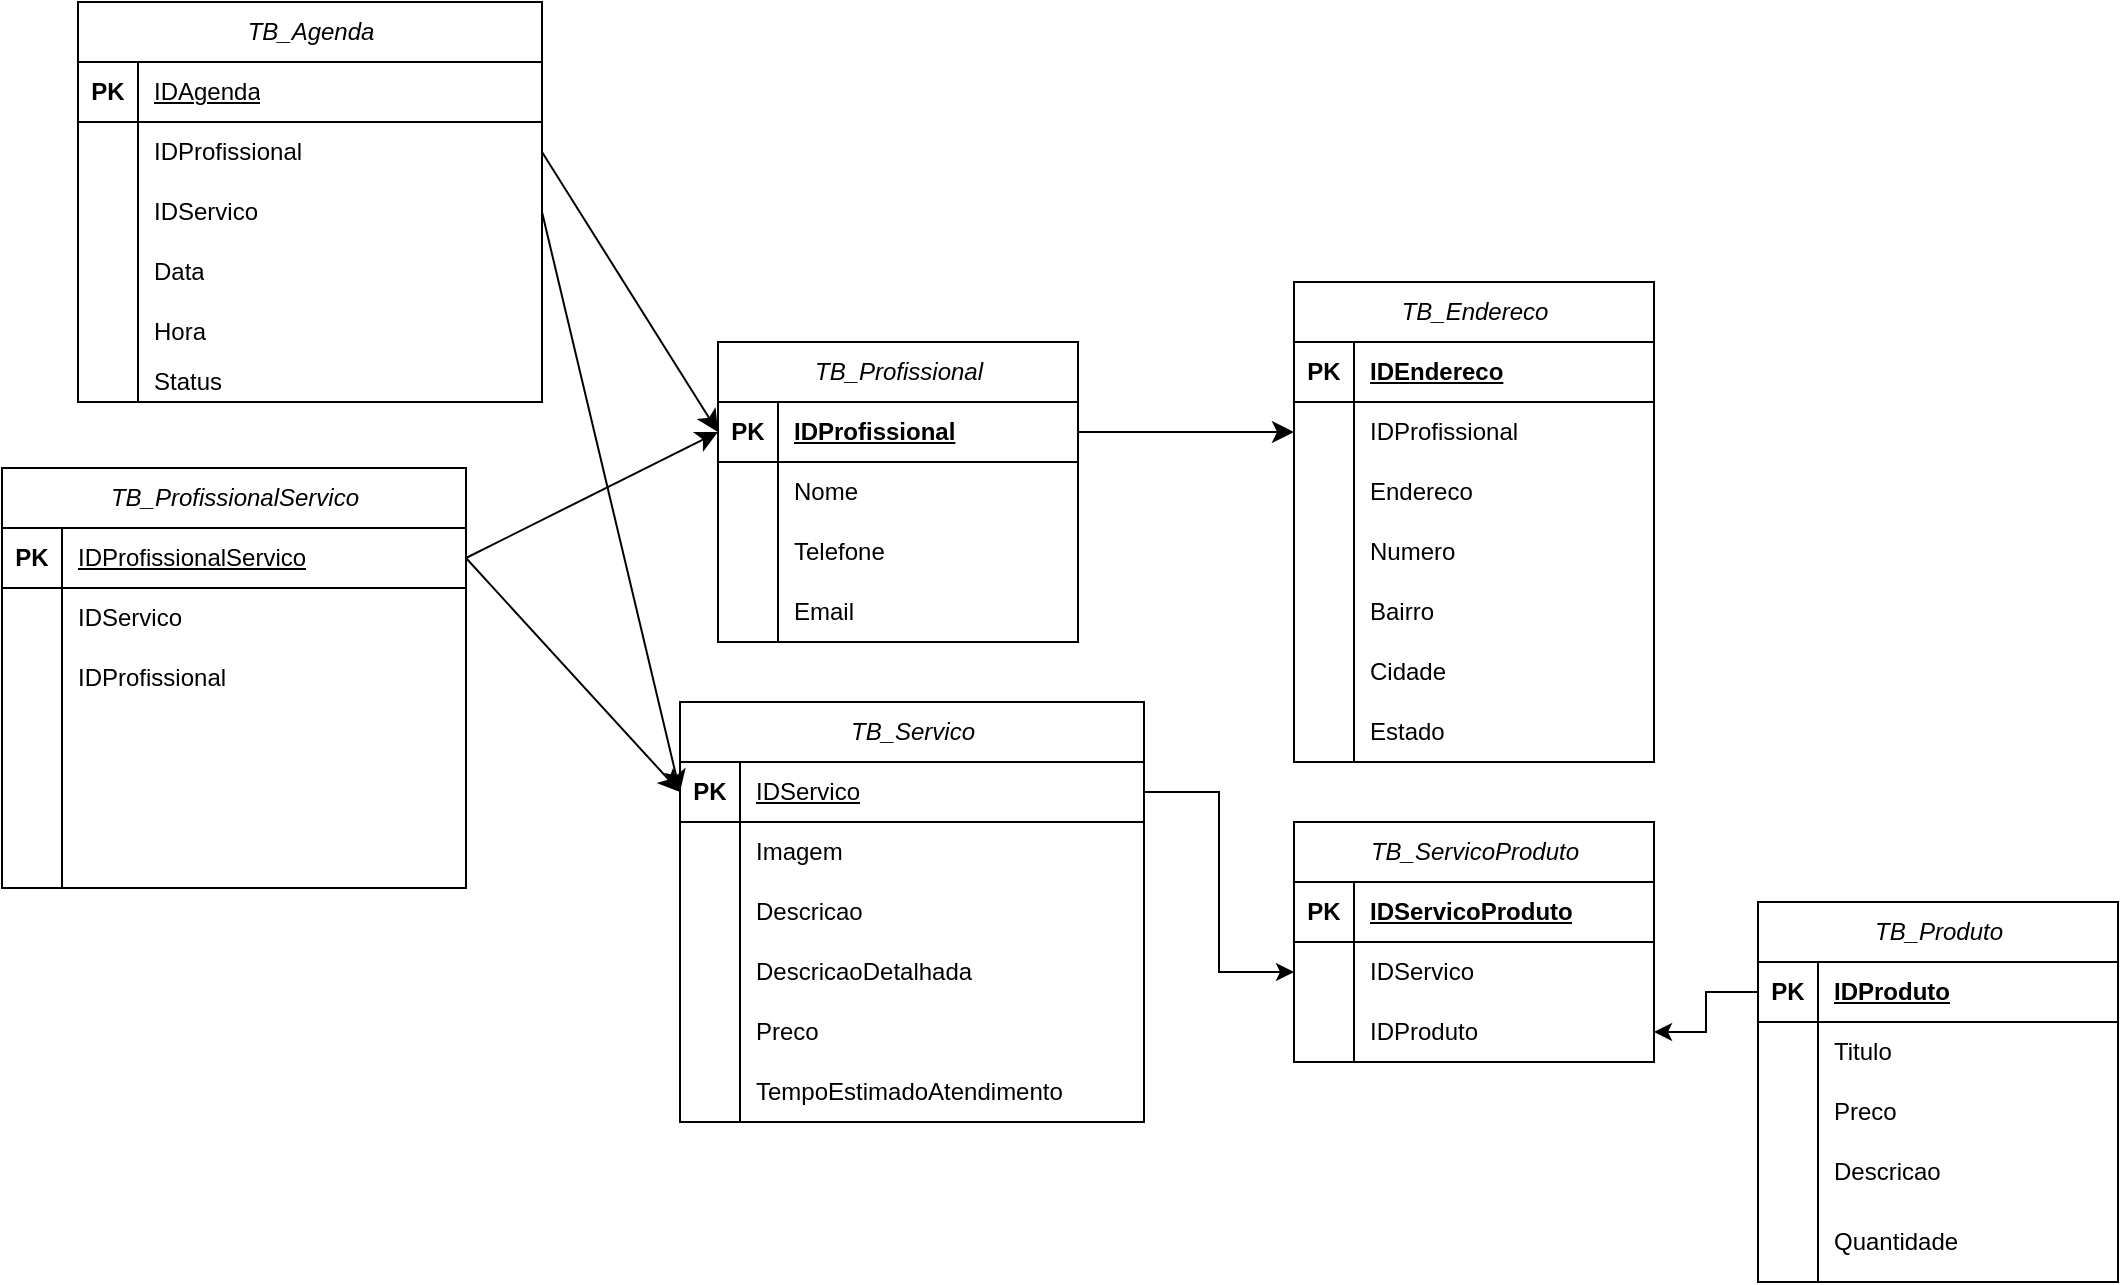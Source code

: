<mxfile version="25.0.3">
  <diagram id="C5RBs43oDa-KdzZeNtuy" name="Page-1">
    <mxGraphModel dx="2218" dy="970" grid="1" gridSize="10" guides="1" tooltips="1" connect="1" arrows="1" fold="1" page="1" pageScale="1" pageWidth="827" pageHeight="1169" math="0" shadow="0">
      <root>
        <mxCell id="WIyWlLk6GJQsqaUBKTNV-0" />
        <mxCell id="WIyWlLk6GJQsqaUBKTNV-1" parent="WIyWlLk6GJQsqaUBKTNV-0" />
        <mxCell id="-504LvSjIVUHfPzkVDSV-18" value="&lt;span style=&quot;font-style: italic; font-weight: 400;&quot;&gt;TB_Profissional&lt;/span&gt;" style="shape=table;startSize=30;container=1;collapsible=1;childLayout=tableLayout;fixedRows=1;rowLines=0;fontStyle=1;align=center;resizeLast=1;html=1;" parent="WIyWlLk6GJQsqaUBKTNV-1" vertex="1">
          <mxGeometry x="200" y="1000" width="180" height="150" as="geometry" />
        </mxCell>
        <mxCell id="-504LvSjIVUHfPzkVDSV-19" value="" style="shape=tableRow;horizontal=0;startSize=0;swimlaneHead=0;swimlaneBody=0;fillColor=none;collapsible=0;dropTarget=0;points=[[0,0.5],[1,0.5]];portConstraint=eastwest;top=0;left=0;right=0;bottom=1;" parent="-504LvSjIVUHfPzkVDSV-18" vertex="1">
          <mxGeometry y="30" width="180" height="30" as="geometry" />
        </mxCell>
        <mxCell id="-504LvSjIVUHfPzkVDSV-20" value="PK" style="shape=partialRectangle;connectable=0;fillColor=none;top=0;left=0;bottom=0;right=0;fontStyle=1;overflow=hidden;whiteSpace=wrap;html=1;" parent="-504LvSjIVUHfPzkVDSV-19" vertex="1">
          <mxGeometry width="30" height="30" as="geometry">
            <mxRectangle width="30" height="30" as="alternateBounds" />
          </mxGeometry>
        </mxCell>
        <mxCell id="-504LvSjIVUHfPzkVDSV-21" value="IDProfissional" style="shape=partialRectangle;connectable=0;fillColor=none;top=0;left=0;bottom=0;right=0;align=left;spacingLeft=6;fontStyle=5;overflow=hidden;whiteSpace=wrap;html=1;" parent="-504LvSjIVUHfPzkVDSV-19" vertex="1">
          <mxGeometry x="30" width="150" height="30" as="geometry">
            <mxRectangle width="150" height="30" as="alternateBounds" />
          </mxGeometry>
        </mxCell>
        <mxCell id="-504LvSjIVUHfPzkVDSV-22" value="" style="shape=tableRow;horizontal=0;startSize=0;swimlaneHead=0;swimlaneBody=0;fillColor=none;collapsible=0;dropTarget=0;points=[[0,0.5],[1,0.5]];portConstraint=eastwest;top=0;left=0;right=0;bottom=0;" parent="-504LvSjIVUHfPzkVDSV-18" vertex="1">
          <mxGeometry y="60" width="180" height="30" as="geometry" />
        </mxCell>
        <mxCell id="-504LvSjIVUHfPzkVDSV-23" value="" style="shape=partialRectangle;connectable=0;fillColor=none;top=0;left=0;bottom=0;right=0;editable=1;overflow=hidden;whiteSpace=wrap;html=1;" parent="-504LvSjIVUHfPzkVDSV-22" vertex="1">
          <mxGeometry width="30" height="30" as="geometry">
            <mxRectangle width="30" height="30" as="alternateBounds" />
          </mxGeometry>
        </mxCell>
        <mxCell id="-504LvSjIVUHfPzkVDSV-24" value="Nome" style="shape=partialRectangle;connectable=0;fillColor=none;top=0;left=0;bottom=0;right=0;align=left;spacingLeft=6;overflow=hidden;whiteSpace=wrap;html=1;" parent="-504LvSjIVUHfPzkVDSV-22" vertex="1">
          <mxGeometry x="30" width="150" height="30" as="geometry">
            <mxRectangle width="150" height="30" as="alternateBounds" />
          </mxGeometry>
        </mxCell>
        <mxCell id="-504LvSjIVUHfPzkVDSV-25" value="" style="shape=tableRow;horizontal=0;startSize=0;swimlaneHead=0;swimlaneBody=0;fillColor=none;collapsible=0;dropTarget=0;points=[[0,0.5],[1,0.5]];portConstraint=eastwest;top=0;left=0;right=0;bottom=0;" parent="-504LvSjIVUHfPzkVDSV-18" vertex="1">
          <mxGeometry y="90" width="180" height="30" as="geometry" />
        </mxCell>
        <mxCell id="-504LvSjIVUHfPzkVDSV-26" value="" style="shape=partialRectangle;connectable=0;fillColor=none;top=0;left=0;bottom=0;right=0;editable=1;overflow=hidden;whiteSpace=wrap;html=1;" parent="-504LvSjIVUHfPzkVDSV-25" vertex="1">
          <mxGeometry width="30" height="30" as="geometry">
            <mxRectangle width="30" height="30" as="alternateBounds" />
          </mxGeometry>
        </mxCell>
        <mxCell id="-504LvSjIVUHfPzkVDSV-27" value="Telefone" style="shape=partialRectangle;connectable=0;fillColor=none;top=0;left=0;bottom=0;right=0;align=left;spacingLeft=6;overflow=hidden;whiteSpace=wrap;html=1;" parent="-504LvSjIVUHfPzkVDSV-25" vertex="1">
          <mxGeometry x="30" width="150" height="30" as="geometry">
            <mxRectangle width="150" height="30" as="alternateBounds" />
          </mxGeometry>
        </mxCell>
        <mxCell id="-504LvSjIVUHfPzkVDSV-28" value="" style="shape=tableRow;horizontal=0;startSize=0;swimlaneHead=0;swimlaneBody=0;fillColor=none;collapsible=0;dropTarget=0;points=[[0,0.5],[1,0.5]];portConstraint=eastwest;top=0;left=0;right=0;bottom=0;" parent="-504LvSjIVUHfPzkVDSV-18" vertex="1">
          <mxGeometry y="120" width="180" height="30" as="geometry" />
        </mxCell>
        <mxCell id="-504LvSjIVUHfPzkVDSV-29" value="" style="shape=partialRectangle;connectable=0;fillColor=none;top=0;left=0;bottom=0;right=0;editable=1;overflow=hidden;whiteSpace=wrap;html=1;" parent="-504LvSjIVUHfPzkVDSV-28" vertex="1">
          <mxGeometry width="30" height="30" as="geometry">
            <mxRectangle width="30" height="30" as="alternateBounds" />
          </mxGeometry>
        </mxCell>
        <mxCell id="-504LvSjIVUHfPzkVDSV-30" value="Email" style="shape=partialRectangle;connectable=0;fillColor=none;top=0;left=0;bottom=0;right=0;align=left;spacingLeft=6;overflow=hidden;whiteSpace=wrap;html=1;" parent="-504LvSjIVUHfPzkVDSV-28" vertex="1">
          <mxGeometry x="30" width="150" height="30" as="geometry">
            <mxRectangle width="150" height="30" as="alternateBounds" />
          </mxGeometry>
        </mxCell>
        <mxCell id="-504LvSjIVUHfPzkVDSV-31" value="&lt;span style=&quot;font-style: italic; font-weight: 400;&quot;&gt;TB_Endereco&lt;/span&gt;" style="shape=table;startSize=30;container=1;collapsible=1;childLayout=tableLayout;fixedRows=1;rowLines=0;fontStyle=1;align=center;resizeLast=1;html=1;" parent="WIyWlLk6GJQsqaUBKTNV-1" vertex="1">
          <mxGeometry x="488" y="970" width="180" height="240" as="geometry" />
        </mxCell>
        <mxCell id="-504LvSjIVUHfPzkVDSV-32" value="" style="shape=tableRow;horizontal=0;startSize=0;swimlaneHead=0;swimlaneBody=0;fillColor=none;collapsible=0;dropTarget=0;points=[[0,0.5],[1,0.5]];portConstraint=eastwest;top=0;left=0;right=0;bottom=1;" parent="-504LvSjIVUHfPzkVDSV-31" vertex="1">
          <mxGeometry y="30" width="180" height="30" as="geometry" />
        </mxCell>
        <mxCell id="-504LvSjIVUHfPzkVDSV-33" value="PK" style="shape=partialRectangle;connectable=0;fillColor=none;top=0;left=0;bottom=0;right=0;fontStyle=1;overflow=hidden;whiteSpace=wrap;html=1;" parent="-504LvSjIVUHfPzkVDSV-32" vertex="1">
          <mxGeometry width="30" height="30" as="geometry">
            <mxRectangle width="30" height="30" as="alternateBounds" />
          </mxGeometry>
        </mxCell>
        <mxCell id="-504LvSjIVUHfPzkVDSV-34" value="IDEndereco" style="shape=partialRectangle;connectable=0;fillColor=none;top=0;left=0;bottom=0;right=0;align=left;spacingLeft=6;fontStyle=5;overflow=hidden;whiteSpace=wrap;html=1;" parent="-504LvSjIVUHfPzkVDSV-32" vertex="1">
          <mxGeometry x="30" width="150" height="30" as="geometry">
            <mxRectangle width="150" height="30" as="alternateBounds" />
          </mxGeometry>
        </mxCell>
        <mxCell id="-504LvSjIVUHfPzkVDSV-35" value="" style="shape=tableRow;horizontal=0;startSize=0;swimlaneHead=0;swimlaneBody=0;fillColor=none;collapsible=0;dropTarget=0;points=[[0,0.5],[1,0.5]];portConstraint=eastwest;top=0;left=0;right=0;bottom=0;" parent="-504LvSjIVUHfPzkVDSV-31" vertex="1">
          <mxGeometry y="60" width="180" height="30" as="geometry" />
        </mxCell>
        <mxCell id="-504LvSjIVUHfPzkVDSV-36" value="" style="shape=partialRectangle;connectable=0;fillColor=none;top=0;left=0;bottom=0;right=0;editable=1;overflow=hidden;whiteSpace=wrap;html=1;" parent="-504LvSjIVUHfPzkVDSV-35" vertex="1">
          <mxGeometry width="30" height="30" as="geometry">
            <mxRectangle width="30" height="30" as="alternateBounds" />
          </mxGeometry>
        </mxCell>
        <mxCell id="-504LvSjIVUHfPzkVDSV-37" value="IDProfissional" style="shape=partialRectangle;connectable=0;fillColor=none;top=0;left=0;bottom=0;right=0;align=left;spacingLeft=6;overflow=hidden;whiteSpace=wrap;html=1;" parent="-504LvSjIVUHfPzkVDSV-35" vertex="1">
          <mxGeometry x="30" width="150" height="30" as="geometry">
            <mxRectangle width="150" height="30" as="alternateBounds" />
          </mxGeometry>
        </mxCell>
        <mxCell id="-504LvSjIVUHfPzkVDSV-38" value="" style="shape=tableRow;horizontal=0;startSize=0;swimlaneHead=0;swimlaneBody=0;fillColor=none;collapsible=0;dropTarget=0;points=[[0,0.5],[1,0.5]];portConstraint=eastwest;top=0;left=0;right=0;bottom=0;" parent="-504LvSjIVUHfPzkVDSV-31" vertex="1">
          <mxGeometry y="90" width="180" height="30" as="geometry" />
        </mxCell>
        <mxCell id="-504LvSjIVUHfPzkVDSV-39" value="" style="shape=partialRectangle;connectable=0;fillColor=none;top=0;left=0;bottom=0;right=0;editable=1;overflow=hidden;whiteSpace=wrap;html=1;" parent="-504LvSjIVUHfPzkVDSV-38" vertex="1">
          <mxGeometry width="30" height="30" as="geometry">
            <mxRectangle width="30" height="30" as="alternateBounds" />
          </mxGeometry>
        </mxCell>
        <mxCell id="-504LvSjIVUHfPzkVDSV-40" value="Endereco" style="shape=partialRectangle;connectable=0;fillColor=none;top=0;left=0;bottom=0;right=0;align=left;spacingLeft=6;overflow=hidden;whiteSpace=wrap;html=1;" parent="-504LvSjIVUHfPzkVDSV-38" vertex="1">
          <mxGeometry x="30" width="150" height="30" as="geometry">
            <mxRectangle width="150" height="30" as="alternateBounds" />
          </mxGeometry>
        </mxCell>
        <mxCell id="-504LvSjIVUHfPzkVDSV-41" value="" style="shape=tableRow;horizontal=0;startSize=0;swimlaneHead=0;swimlaneBody=0;fillColor=none;collapsible=0;dropTarget=0;points=[[0,0.5],[1,0.5]];portConstraint=eastwest;top=0;left=0;right=0;bottom=0;" parent="-504LvSjIVUHfPzkVDSV-31" vertex="1">
          <mxGeometry y="120" width="180" height="30" as="geometry" />
        </mxCell>
        <mxCell id="-504LvSjIVUHfPzkVDSV-42" value="" style="shape=partialRectangle;connectable=0;fillColor=none;top=0;left=0;bottom=0;right=0;editable=1;overflow=hidden;whiteSpace=wrap;html=1;" parent="-504LvSjIVUHfPzkVDSV-41" vertex="1">
          <mxGeometry width="30" height="30" as="geometry">
            <mxRectangle width="30" height="30" as="alternateBounds" />
          </mxGeometry>
        </mxCell>
        <mxCell id="-504LvSjIVUHfPzkVDSV-43" value="Numero" style="shape=partialRectangle;connectable=0;fillColor=none;top=0;left=0;bottom=0;right=0;align=left;spacingLeft=6;overflow=hidden;whiteSpace=wrap;html=1;" parent="-504LvSjIVUHfPzkVDSV-41" vertex="1">
          <mxGeometry x="30" width="150" height="30" as="geometry">
            <mxRectangle width="150" height="30" as="alternateBounds" />
          </mxGeometry>
        </mxCell>
        <mxCell id="-504LvSjIVUHfPzkVDSV-44" value="" style="shape=tableRow;horizontal=0;startSize=0;swimlaneHead=0;swimlaneBody=0;fillColor=none;collapsible=0;dropTarget=0;points=[[0,0.5],[1,0.5]];portConstraint=eastwest;top=0;left=0;right=0;bottom=0;" parent="-504LvSjIVUHfPzkVDSV-31" vertex="1">
          <mxGeometry y="150" width="180" height="30" as="geometry" />
        </mxCell>
        <mxCell id="-504LvSjIVUHfPzkVDSV-45" value="" style="shape=partialRectangle;connectable=0;fillColor=none;top=0;left=0;bottom=0;right=0;editable=1;overflow=hidden;whiteSpace=wrap;html=1;" parent="-504LvSjIVUHfPzkVDSV-44" vertex="1">
          <mxGeometry width="30" height="30" as="geometry">
            <mxRectangle width="30" height="30" as="alternateBounds" />
          </mxGeometry>
        </mxCell>
        <mxCell id="-504LvSjIVUHfPzkVDSV-46" value="Bairro" style="shape=partialRectangle;connectable=0;fillColor=none;top=0;left=0;bottom=0;right=0;align=left;spacingLeft=6;overflow=hidden;whiteSpace=wrap;html=1;" parent="-504LvSjIVUHfPzkVDSV-44" vertex="1">
          <mxGeometry x="30" width="150" height="30" as="geometry">
            <mxRectangle width="150" height="30" as="alternateBounds" />
          </mxGeometry>
        </mxCell>
        <mxCell id="-504LvSjIVUHfPzkVDSV-47" value="" style="shape=tableRow;horizontal=0;startSize=0;swimlaneHead=0;swimlaneBody=0;fillColor=none;collapsible=0;dropTarget=0;points=[[0,0.5],[1,0.5]];portConstraint=eastwest;top=0;left=0;right=0;bottom=0;" parent="-504LvSjIVUHfPzkVDSV-31" vertex="1">
          <mxGeometry y="180" width="180" height="30" as="geometry" />
        </mxCell>
        <mxCell id="-504LvSjIVUHfPzkVDSV-48" value="" style="shape=partialRectangle;connectable=0;fillColor=none;top=0;left=0;bottom=0;right=0;editable=1;overflow=hidden;whiteSpace=wrap;html=1;" parent="-504LvSjIVUHfPzkVDSV-47" vertex="1">
          <mxGeometry width="30" height="30" as="geometry">
            <mxRectangle width="30" height="30" as="alternateBounds" />
          </mxGeometry>
        </mxCell>
        <mxCell id="-504LvSjIVUHfPzkVDSV-49" value="Cidade" style="shape=partialRectangle;connectable=0;fillColor=none;top=0;left=0;bottom=0;right=0;align=left;spacingLeft=6;overflow=hidden;whiteSpace=wrap;html=1;" parent="-504LvSjIVUHfPzkVDSV-47" vertex="1">
          <mxGeometry x="30" width="150" height="30" as="geometry">
            <mxRectangle width="150" height="30" as="alternateBounds" />
          </mxGeometry>
        </mxCell>
        <mxCell id="-504LvSjIVUHfPzkVDSV-50" value="" style="shape=tableRow;horizontal=0;startSize=0;swimlaneHead=0;swimlaneBody=0;fillColor=none;collapsible=0;dropTarget=0;points=[[0,0.5],[1,0.5]];portConstraint=eastwest;top=0;left=0;right=0;bottom=0;" parent="-504LvSjIVUHfPzkVDSV-31" vertex="1">
          <mxGeometry y="210" width="180" height="30" as="geometry" />
        </mxCell>
        <mxCell id="-504LvSjIVUHfPzkVDSV-51" value="" style="shape=partialRectangle;connectable=0;fillColor=none;top=0;left=0;bottom=0;right=0;editable=1;overflow=hidden;whiteSpace=wrap;html=1;" parent="-504LvSjIVUHfPzkVDSV-50" vertex="1">
          <mxGeometry width="30" height="30" as="geometry">
            <mxRectangle width="30" height="30" as="alternateBounds" />
          </mxGeometry>
        </mxCell>
        <mxCell id="-504LvSjIVUHfPzkVDSV-52" value="Estado" style="shape=partialRectangle;connectable=0;fillColor=none;top=0;left=0;bottom=0;right=0;align=left;spacingLeft=6;overflow=hidden;whiteSpace=wrap;html=1;" parent="-504LvSjIVUHfPzkVDSV-50" vertex="1">
          <mxGeometry x="30" width="150" height="30" as="geometry">
            <mxRectangle width="150" height="30" as="alternateBounds" />
          </mxGeometry>
        </mxCell>
        <mxCell id="-504LvSjIVUHfPzkVDSV-53" style="edgeStyle=none;curved=1;rounded=0;orthogonalLoop=1;jettySize=auto;html=1;exitX=1;exitY=0.5;exitDx=0;exitDy=0;entryX=0;entryY=0.5;entryDx=0;entryDy=0;fontSize=12;startSize=8;endSize=8;" parent="WIyWlLk6GJQsqaUBKTNV-1" source="-504LvSjIVUHfPzkVDSV-19" target="-504LvSjIVUHfPzkVDSV-35" edge="1">
          <mxGeometry relative="1" as="geometry" />
        </mxCell>
        <mxCell id="-504LvSjIVUHfPzkVDSV-54" value="&lt;span style=&quot;font-style: italic; font-weight: 400;&quot;&gt;TB_Servico&lt;/span&gt;" style="shape=table;startSize=30;container=1;collapsible=1;childLayout=tableLayout;fixedRows=1;rowLines=0;fontStyle=1;align=center;resizeLast=1;html=1;" parent="WIyWlLk6GJQsqaUBKTNV-1" vertex="1">
          <mxGeometry x="181" y="1180" width="232" height="210" as="geometry" />
        </mxCell>
        <mxCell id="-504LvSjIVUHfPzkVDSV-55" value="" style="shape=tableRow;horizontal=0;startSize=0;swimlaneHead=0;swimlaneBody=0;fillColor=none;collapsible=0;dropTarget=0;points=[[0,0.5],[1,0.5]];portConstraint=eastwest;top=0;left=0;right=0;bottom=1;" parent="-504LvSjIVUHfPzkVDSV-54" vertex="1">
          <mxGeometry y="30" width="232" height="30" as="geometry" />
        </mxCell>
        <mxCell id="-504LvSjIVUHfPzkVDSV-56" value="PK" style="shape=partialRectangle;connectable=0;fillColor=none;top=0;left=0;bottom=0;right=0;fontStyle=1;overflow=hidden;whiteSpace=wrap;html=1;" parent="-504LvSjIVUHfPzkVDSV-55" vertex="1">
          <mxGeometry width="30" height="30" as="geometry">
            <mxRectangle width="30" height="30" as="alternateBounds" />
          </mxGeometry>
        </mxCell>
        <mxCell id="-504LvSjIVUHfPzkVDSV-57" value="&lt;span style=&quot;font-weight: 400; text-wrap-mode: nowrap;&quot;&gt;IDServico&lt;/span&gt;" style="shape=partialRectangle;connectable=0;fillColor=none;top=0;left=0;bottom=0;right=0;align=left;spacingLeft=6;fontStyle=5;overflow=hidden;whiteSpace=wrap;html=1;" parent="-504LvSjIVUHfPzkVDSV-55" vertex="1">
          <mxGeometry x="30" width="202" height="30" as="geometry">
            <mxRectangle width="202" height="30" as="alternateBounds" />
          </mxGeometry>
        </mxCell>
        <mxCell id="-504LvSjIVUHfPzkVDSV-58" value="" style="shape=tableRow;horizontal=0;startSize=0;swimlaneHead=0;swimlaneBody=0;fillColor=none;collapsible=0;dropTarget=0;points=[[0,0.5],[1,0.5]];portConstraint=eastwest;top=0;left=0;right=0;bottom=0;" parent="-504LvSjIVUHfPzkVDSV-54" vertex="1">
          <mxGeometry y="60" width="232" height="30" as="geometry" />
        </mxCell>
        <mxCell id="-504LvSjIVUHfPzkVDSV-59" value="" style="shape=partialRectangle;connectable=0;fillColor=none;top=0;left=0;bottom=0;right=0;editable=1;overflow=hidden;whiteSpace=wrap;html=1;" parent="-504LvSjIVUHfPzkVDSV-58" vertex="1">
          <mxGeometry width="30" height="30" as="geometry">
            <mxRectangle width="30" height="30" as="alternateBounds" />
          </mxGeometry>
        </mxCell>
        <mxCell id="-504LvSjIVUHfPzkVDSV-60" value="&lt;span style=&quot;text-wrap-mode: nowrap;&quot;&gt;Imagem&lt;/span&gt;" style="shape=partialRectangle;connectable=0;fillColor=none;top=0;left=0;bottom=0;right=0;align=left;spacingLeft=6;overflow=hidden;whiteSpace=wrap;html=1;" parent="-504LvSjIVUHfPzkVDSV-58" vertex="1">
          <mxGeometry x="30" width="202" height="30" as="geometry">
            <mxRectangle width="202" height="30" as="alternateBounds" />
          </mxGeometry>
        </mxCell>
        <mxCell id="-504LvSjIVUHfPzkVDSV-61" value="" style="shape=tableRow;horizontal=0;startSize=0;swimlaneHead=0;swimlaneBody=0;fillColor=none;collapsible=0;dropTarget=0;points=[[0,0.5],[1,0.5]];portConstraint=eastwest;top=0;left=0;right=0;bottom=0;" parent="-504LvSjIVUHfPzkVDSV-54" vertex="1">
          <mxGeometry y="90" width="232" height="30" as="geometry" />
        </mxCell>
        <mxCell id="-504LvSjIVUHfPzkVDSV-62" value="" style="shape=partialRectangle;connectable=0;fillColor=none;top=0;left=0;bottom=0;right=0;editable=1;overflow=hidden;whiteSpace=wrap;html=1;" parent="-504LvSjIVUHfPzkVDSV-61" vertex="1">
          <mxGeometry width="30" height="30" as="geometry">
            <mxRectangle width="30" height="30" as="alternateBounds" />
          </mxGeometry>
        </mxCell>
        <mxCell id="-504LvSjIVUHfPzkVDSV-63" value="&lt;span style=&quot;text-wrap-mode: nowrap;&quot;&gt;Descricao&amp;nbsp; &amp;nbsp;&amp;nbsp;&lt;/span&gt;" style="shape=partialRectangle;connectable=0;fillColor=none;top=0;left=0;bottom=0;right=0;align=left;spacingLeft=6;overflow=hidden;whiteSpace=wrap;html=1;" parent="-504LvSjIVUHfPzkVDSV-61" vertex="1">
          <mxGeometry x="30" width="202" height="30" as="geometry">
            <mxRectangle width="202" height="30" as="alternateBounds" />
          </mxGeometry>
        </mxCell>
        <mxCell id="-504LvSjIVUHfPzkVDSV-64" value="" style="shape=tableRow;horizontal=0;startSize=0;swimlaneHead=0;swimlaneBody=0;fillColor=none;collapsible=0;dropTarget=0;points=[[0,0.5],[1,0.5]];portConstraint=eastwest;top=0;left=0;right=0;bottom=0;" parent="-504LvSjIVUHfPzkVDSV-54" vertex="1">
          <mxGeometry y="120" width="232" height="30" as="geometry" />
        </mxCell>
        <mxCell id="-504LvSjIVUHfPzkVDSV-65" value="" style="shape=partialRectangle;connectable=0;fillColor=none;top=0;left=0;bottom=0;right=0;editable=1;overflow=hidden;whiteSpace=wrap;html=1;" parent="-504LvSjIVUHfPzkVDSV-64" vertex="1">
          <mxGeometry width="30" height="30" as="geometry">
            <mxRectangle width="30" height="30" as="alternateBounds" />
          </mxGeometry>
        </mxCell>
        <mxCell id="-504LvSjIVUHfPzkVDSV-66" value="&lt;span style=&quot;text-wrap-mode: nowrap;&quot;&gt;DescricaoDetalhada&lt;/span&gt;" style="shape=partialRectangle;connectable=0;fillColor=none;top=0;left=0;bottom=0;right=0;align=left;spacingLeft=6;overflow=hidden;whiteSpace=wrap;html=1;" parent="-504LvSjIVUHfPzkVDSV-64" vertex="1">
          <mxGeometry x="30" width="202" height="30" as="geometry">
            <mxRectangle width="202" height="30" as="alternateBounds" />
          </mxGeometry>
        </mxCell>
        <mxCell id="-504LvSjIVUHfPzkVDSV-67" value="" style="shape=tableRow;horizontal=0;startSize=0;swimlaneHead=0;swimlaneBody=0;fillColor=none;collapsible=0;dropTarget=0;points=[[0,0.5],[1,0.5]];portConstraint=eastwest;top=0;left=0;right=0;bottom=0;" parent="-504LvSjIVUHfPzkVDSV-54" vertex="1">
          <mxGeometry y="150" width="232" height="30" as="geometry" />
        </mxCell>
        <mxCell id="-504LvSjIVUHfPzkVDSV-68" value="" style="shape=partialRectangle;connectable=0;fillColor=none;top=0;left=0;bottom=0;right=0;editable=1;overflow=hidden;whiteSpace=wrap;html=1;" parent="-504LvSjIVUHfPzkVDSV-67" vertex="1">
          <mxGeometry width="30" height="30" as="geometry">
            <mxRectangle width="30" height="30" as="alternateBounds" />
          </mxGeometry>
        </mxCell>
        <mxCell id="-504LvSjIVUHfPzkVDSV-69" value="&lt;span style=&quot;text-wrap-mode: nowrap;&quot;&gt;Preco&lt;/span&gt;" style="shape=partialRectangle;connectable=0;fillColor=none;top=0;left=0;bottom=0;right=0;align=left;spacingLeft=6;overflow=hidden;whiteSpace=wrap;html=1;" parent="-504LvSjIVUHfPzkVDSV-67" vertex="1">
          <mxGeometry x="30" width="202" height="30" as="geometry">
            <mxRectangle width="202" height="30" as="alternateBounds" />
          </mxGeometry>
        </mxCell>
        <mxCell id="-504LvSjIVUHfPzkVDSV-70" value="" style="shape=tableRow;horizontal=0;startSize=0;swimlaneHead=0;swimlaneBody=0;fillColor=none;collapsible=0;dropTarget=0;points=[[0,0.5],[1,0.5]];portConstraint=eastwest;top=0;left=0;right=0;bottom=0;" parent="-504LvSjIVUHfPzkVDSV-54" vertex="1">
          <mxGeometry y="180" width="232" height="30" as="geometry" />
        </mxCell>
        <mxCell id="-504LvSjIVUHfPzkVDSV-71" value="" style="shape=partialRectangle;connectable=0;fillColor=none;top=0;left=0;bottom=0;right=0;editable=1;overflow=hidden;whiteSpace=wrap;html=1;" parent="-504LvSjIVUHfPzkVDSV-70" vertex="1">
          <mxGeometry width="30" height="30" as="geometry">
            <mxRectangle width="30" height="30" as="alternateBounds" />
          </mxGeometry>
        </mxCell>
        <mxCell id="-504LvSjIVUHfPzkVDSV-72" value="&lt;span style=&quot;text-wrap-mode: nowrap;&quot;&gt;TempoEstimadoAtendimento&lt;/span&gt;" style="shape=partialRectangle;connectable=0;fillColor=none;top=0;left=0;bottom=0;right=0;align=left;spacingLeft=6;overflow=hidden;whiteSpace=wrap;html=1;" parent="-504LvSjIVUHfPzkVDSV-70" vertex="1">
          <mxGeometry x="30" width="202" height="30" as="geometry">
            <mxRectangle width="202" height="30" as="alternateBounds" />
          </mxGeometry>
        </mxCell>
        <mxCell id="-504LvSjIVUHfPzkVDSV-76" value="&lt;span style=&quot;font-style: italic; font-weight: 400;&quot;&gt;TB_ProfissionalServico&lt;/span&gt;" style="shape=table;startSize=30;container=1;collapsible=1;childLayout=tableLayout;fixedRows=1;rowLines=0;fontStyle=1;align=center;resizeLast=1;html=1;" parent="WIyWlLk6GJQsqaUBKTNV-1" vertex="1">
          <mxGeometry x="-158" y="1063" width="232" height="210" as="geometry" />
        </mxCell>
        <mxCell id="-504LvSjIVUHfPzkVDSV-77" value="" style="shape=tableRow;horizontal=0;startSize=0;swimlaneHead=0;swimlaneBody=0;fillColor=none;collapsible=0;dropTarget=0;points=[[0,0.5],[1,0.5]];portConstraint=eastwest;top=0;left=0;right=0;bottom=1;" parent="-504LvSjIVUHfPzkVDSV-76" vertex="1">
          <mxGeometry y="30" width="232" height="30" as="geometry" />
        </mxCell>
        <mxCell id="-504LvSjIVUHfPzkVDSV-78" value="PK" style="shape=partialRectangle;connectable=0;fillColor=none;top=0;left=0;bottom=0;right=0;fontStyle=1;overflow=hidden;whiteSpace=wrap;html=1;" parent="-504LvSjIVUHfPzkVDSV-77" vertex="1">
          <mxGeometry width="30" height="30" as="geometry">
            <mxRectangle width="30" height="30" as="alternateBounds" />
          </mxGeometry>
        </mxCell>
        <mxCell id="-504LvSjIVUHfPzkVDSV-79" value="&lt;span style=&quot;font-weight: 400; text-wrap-mode: nowrap;&quot;&gt;IDProfissionalServico&lt;/span&gt;" style="shape=partialRectangle;connectable=0;fillColor=none;top=0;left=0;bottom=0;right=0;align=left;spacingLeft=6;fontStyle=5;overflow=hidden;whiteSpace=wrap;html=1;" parent="-504LvSjIVUHfPzkVDSV-77" vertex="1">
          <mxGeometry x="30" width="202" height="30" as="geometry">
            <mxRectangle width="202" height="30" as="alternateBounds" />
          </mxGeometry>
        </mxCell>
        <mxCell id="-504LvSjIVUHfPzkVDSV-80" value="" style="shape=tableRow;horizontal=0;startSize=0;swimlaneHead=0;swimlaneBody=0;fillColor=none;collapsible=0;dropTarget=0;points=[[0,0.5],[1,0.5]];portConstraint=eastwest;top=0;left=0;right=0;bottom=0;" parent="-504LvSjIVUHfPzkVDSV-76" vertex="1">
          <mxGeometry y="60" width="232" height="30" as="geometry" />
        </mxCell>
        <mxCell id="-504LvSjIVUHfPzkVDSV-81" value="" style="shape=partialRectangle;connectable=0;fillColor=none;top=0;left=0;bottom=0;right=0;editable=1;overflow=hidden;whiteSpace=wrap;html=1;" parent="-504LvSjIVUHfPzkVDSV-80" vertex="1">
          <mxGeometry width="30" height="30" as="geometry">
            <mxRectangle width="30" height="30" as="alternateBounds" />
          </mxGeometry>
        </mxCell>
        <mxCell id="-504LvSjIVUHfPzkVDSV-82" value="&lt;span style=&quot;text-wrap-mode: nowrap;&quot;&gt;IDServico&lt;/span&gt;" style="shape=partialRectangle;connectable=0;fillColor=none;top=0;left=0;bottom=0;right=0;align=left;spacingLeft=6;overflow=hidden;whiteSpace=wrap;html=1;" parent="-504LvSjIVUHfPzkVDSV-80" vertex="1">
          <mxGeometry x="30" width="202" height="30" as="geometry">
            <mxRectangle width="202" height="30" as="alternateBounds" />
          </mxGeometry>
        </mxCell>
        <mxCell id="-504LvSjIVUHfPzkVDSV-83" value="" style="shape=tableRow;horizontal=0;startSize=0;swimlaneHead=0;swimlaneBody=0;fillColor=none;collapsible=0;dropTarget=0;points=[[0,0.5],[1,0.5]];portConstraint=eastwest;top=0;left=0;right=0;bottom=0;" parent="-504LvSjIVUHfPzkVDSV-76" vertex="1">
          <mxGeometry y="90" width="232" height="30" as="geometry" />
        </mxCell>
        <mxCell id="-504LvSjIVUHfPzkVDSV-84" value="" style="shape=partialRectangle;connectable=0;fillColor=none;top=0;left=0;bottom=0;right=0;editable=1;overflow=hidden;whiteSpace=wrap;html=1;" parent="-504LvSjIVUHfPzkVDSV-83" vertex="1">
          <mxGeometry width="30" height="30" as="geometry">
            <mxRectangle width="30" height="30" as="alternateBounds" />
          </mxGeometry>
        </mxCell>
        <mxCell id="-504LvSjIVUHfPzkVDSV-85" value="IDProfissional" style="shape=partialRectangle;connectable=0;fillColor=none;top=0;left=0;bottom=0;right=0;align=left;spacingLeft=6;overflow=hidden;whiteSpace=wrap;html=1;" parent="-504LvSjIVUHfPzkVDSV-83" vertex="1">
          <mxGeometry x="30" width="202" height="30" as="geometry">
            <mxRectangle width="202" height="30" as="alternateBounds" />
          </mxGeometry>
        </mxCell>
        <mxCell id="-504LvSjIVUHfPzkVDSV-86" value="" style="shape=tableRow;horizontal=0;startSize=0;swimlaneHead=0;swimlaneBody=0;fillColor=none;collapsible=0;dropTarget=0;points=[[0,0.5],[1,0.5]];portConstraint=eastwest;top=0;left=0;right=0;bottom=0;" parent="-504LvSjIVUHfPzkVDSV-76" vertex="1">
          <mxGeometry y="120" width="232" height="30" as="geometry" />
        </mxCell>
        <mxCell id="-504LvSjIVUHfPzkVDSV-87" value="" style="shape=partialRectangle;connectable=0;fillColor=none;top=0;left=0;bottom=0;right=0;editable=1;overflow=hidden;whiteSpace=wrap;html=1;" parent="-504LvSjIVUHfPzkVDSV-86" vertex="1">
          <mxGeometry width="30" height="30" as="geometry">
            <mxRectangle width="30" height="30" as="alternateBounds" />
          </mxGeometry>
        </mxCell>
        <mxCell id="-504LvSjIVUHfPzkVDSV-88" value="" style="shape=partialRectangle;connectable=0;fillColor=none;top=0;left=0;bottom=0;right=0;align=left;spacingLeft=6;overflow=hidden;whiteSpace=wrap;html=1;" parent="-504LvSjIVUHfPzkVDSV-86" vertex="1">
          <mxGeometry x="30" width="202" height="30" as="geometry">
            <mxRectangle width="202" height="30" as="alternateBounds" />
          </mxGeometry>
        </mxCell>
        <mxCell id="-504LvSjIVUHfPzkVDSV-89" value="" style="shape=tableRow;horizontal=0;startSize=0;swimlaneHead=0;swimlaneBody=0;fillColor=none;collapsible=0;dropTarget=0;points=[[0,0.5],[1,0.5]];portConstraint=eastwest;top=0;left=0;right=0;bottom=0;" parent="-504LvSjIVUHfPzkVDSV-76" vertex="1">
          <mxGeometry y="150" width="232" height="30" as="geometry" />
        </mxCell>
        <mxCell id="-504LvSjIVUHfPzkVDSV-90" value="" style="shape=partialRectangle;connectable=0;fillColor=none;top=0;left=0;bottom=0;right=0;editable=1;overflow=hidden;whiteSpace=wrap;html=1;" parent="-504LvSjIVUHfPzkVDSV-89" vertex="1">
          <mxGeometry width="30" height="30" as="geometry">
            <mxRectangle width="30" height="30" as="alternateBounds" />
          </mxGeometry>
        </mxCell>
        <mxCell id="-504LvSjIVUHfPzkVDSV-91" value="" style="shape=partialRectangle;connectable=0;fillColor=none;top=0;left=0;bottom=0;right=0;align=left;spacingLeft=6;overflow=hidden;whiteSpace=wrap;html=1;" parent="-504LvSjIVUHfPzkVDSV-89" vertex="1">
          <mxGeometry x="30" width="202" height="30" as="geometry">
            <mxRectangle width="202" height="30" as="alternateBounds" />
          </mxGeometry>
        </mxCell>
        <mxCell id="-504LvSjIVUHfPzkVDSV-92" value="" style="shape=tableRow;horizontal=0;startSize=0;swimlaneHead=0;swimlaneBody=0;fillColor=none;collapsible=0;dropTarget=0;points=[[0,0.5],[1,0.5]];portConstraint=eastwest;top=0;left=0;right=0;bottom=0;" parent="-504LvSjIVUHfPzkVDSV-76" vertex="1">
          <mxGeometry y="180" width="232" height="30" as="geometry" />
        </mxCell>
        <mxCell id="-504LvSjIVUHfPzkVDSV-93" value="" style="shape=partialRectangle;connectable=0;fillColor=none;top=0;left=0;bottom=0;right=0;editable=1;overflow=hidden;whiteSpace=wrap;html=1;" parent="-504LvSjIVUHfPzkVDSV-92" vertex="1">
          <mxGeometry width="30" height="30" as="geometry">
            <mxRectangle width="30" height="30" as="alternateBounds" />
          </mxGeometry>
        </mxCell>
        <mxCell id="-504LvSjIVUHfPzkVDSV-94" value="" style="shape=partialRectangle;connectable=0;fillColor=none;top=0;left=0;bottom=0;right=0;align=left;spacingLeft=6;overflow=hidden;whiteSpace=wrap;html=1;" parent="-504LvSjIVUHfPzkVDSV-92" vertex="1">
          <mxGeometry x="30" width="202" height="30" as="geometry">
            <mxRectangle width="202" height="30" as="alternateBounds" />
          </mxGeometry>
        </mxCell>
        <mxCell id="-504LvSjIVUHfPzkVDSV-96" style="edgeStyle=none;curved=1;rounded=0;orthogonalLoop=1;jettySize=auto;html=1;exitX=1;exitY=0.5;exitDx=0;exitDy=0;entryX=0;entryY=0.5;entryDx=0;entryDy=0;fontSize=12;startSize=8;endSize=8;" parent="WIyWlLk6GJQsqaUBKTNV-1" source="-504LvSjIVUHfPzkVDSV-77" target="-504LvSjIVUHfPzkVDSV-19" edge="1">
          <mxGeometry relative="1" as="geometry" />
        </mxCell>
        <mxCell id="-504LvSjIVUHfPzkVDSV-98" style="edgeStyle=none;curved=1;rounded=0;orthogonalLoop=1;jettySize=auto;html=1;exitX=1;exitY=0.5;exitDx=0;exitDy=0;entryX=0;entryY=0.5;entryDx=0;entryDy=0;fontSize=12;startSize=8;endSize=8;" parent="WIyWlLk6GJQsqaUBKTNV-1" source="-504LvSjIVUHfPzkVDSV-77" target="-504LvSjIVUHfPzkVDSV-55" edge="1">
          <mxGeometry relative="1" as="geometry" />
        </mxCell>
        <mxCell id="-504LvSjIVUHfPzkVDSV-99" value="&lt;span style=&quot;font-style: italic; font-weight: 400;&quot;&gt;TB_Agenda&lt;/span&gt;" style="shape=table;startSize=30;container=1;collapsible=1;childLayout=tableLayout;fixedRows=1;rowLines=0;fontStyle=1;align=center;resizeLast=1;html=1;" parent="WIyWlLk6GJQsqaUBKTNV-1" vertex="1">
          <mxGeometry x="-120" y="830" width="232" height="200" as="geometry" />
        </mxCell>
        <mxCell id="-504LvSjIVUHfPzkVDSV-100" value="" style="shape=tableRow;horizontal=0;startSize=0;swimlaneHead=0;swimlaneBody=0;fillColor=none;collapsible=0;dropTarget=0;points=[[0,0.5],[1,0.5]];portConstraint=eastwest;top=0;left=0;right=0;bottom=1;" parent="-504LvSjIVUHfPzkVDSV-99" vertex="1">
          <mxGeometry y="30" width="232" height="30" as="geometry" />
        </mxCell>
        <mxCell id="-504LvSjIVUHfPzkVDSV-101" value="PK" style="shape=partialRectangle;connectable=0;fillColor=none;top=0;left=0;bottom=0;right=0;fontStyle=1;overflow=hidden;whiteSpace=wrap;html=1;" parent="-504LvSjIVUHfPzkVDSV-100" vertex="1">
          <mxGeometry width="30" height="30" as="geometry">
            <mxRectangle width="30" height="30" as="alternateBounds" />
          </mxGeometry>
        </mxCell>
        <mxCell id="-504LvSjIVUHfPzkVDSV-102" value="&lt;span style=&quot;font-weight: 400; text-wrap-mode: nowrap;&quot;&gt;IDAgenda&lt;/span&gt;" style="shape=partialRectangle;connectable=0;fillColor=none;top=0;left=0;bottom=0;right=0;align=left;spacingLeft=6;fontStyle=5;overflow=hidden;whiteSpace=wrap;html=1;" parent="-504LvSjIVUHfPzkVDSV-100" vertex="1">
          <mxGeometry x="30" width="202" height="30" as="geometry">
            <mxRectangle width="202" height="30" as="alternateBounds" />
          </mxGeometry>
        </mxCell>
        <mxCell id="-504LvSjIVUHfPzkVDSV-103" value="" style="shape=tableRow;horizontal=0;startSize=0;swimlaneHead=0;swimlaneBody=0;fillColor=none;collapsible=0;dropTarget=0;points=[[0,0.5],[1,0.5]];portConstraint=eastwest;top=0;left=0;right=0;bottom=0;" parent="-504LvSjIVUHfPzkVDSV-99" vertex="1">
          <mxGeometry y="60" width="232" height="30" as="geometry" />
        </mxCell>
        <mxCell id="-504LvSjIVUHfPzkVDSV-104" value="" style="shape=partialRectangle;connectable=0;fillColor=none;top=0;left=0;bottom=0;right=0;editable=1;overflow=hidden;whiteSpace=wrap;html=1;" parent="-504LvSjIVUHfPzkVDSV-103" vertex="1">
          <mxGeometry width="30" height="30" as="geometry">
            <mxRectangle width="30" height="30" as="alternateBounds" />
          </mxGeometry>
        </mxCell>
        <mxCell id="-504LvSjIVUHfPzkVDSV-105" value="&lt;span style=&quot;text-wrap-mode: nowrap;&quot;&gt;IDProfissional&lt;/span&gt;" style="shape=partialRectangle;connectable=0;fillColor=none;top=0;left=0;bottom=0;right=0;align=left;spacingLeft=6;overflow=hidden;whiteSpace=wrap;html=1;" parent="-504LvSjIVUHfPzkVDSV-103" vertex="1">
          <mxGeometry x="30" width="202" height="30" as="geometry">
            <mxRectangle width="202" height="30" as="alternateBounds" />
          </mxGeometry>
        </mxCell>
        <mxCell id="-504LvSjIVUHfPzkVDSV-106" value="" style="shape=tableRow;horizontal=0;startSize=0;swimlaneHead=0;swimlaneBody=0;fillColor=none;collapsible=0;dropTarget=0;points=[[0,0.5],[1,0.5]];portConstraint=eastwest;top=0;left=0;right=0;bottom=0;" parent="-504LvSjIVUHfPzkVDSV-99" vertex="1">
          <mxGeometry y="90" width="232" height="30" as="geometry" />
        </mxCell>
        <mxCell id="-504LvSjIVUHfPzkVDSV-107" value="" style="shape=partialRectangle;connectable=0;fillColor=none;top=0;left=0;bottom=0;right=0;editable=1;overflow=hidden;whiteSpace=wrap;html=1;" parent="-504LvSjIVUHfPzkVDSV-106" vertex="1">
          <mxGeometry width="30" height="30" as="geometry">
            <mxRectangle width="30" height="30" as="alternateBounds" />
          </mxGeometry>
        </mxCell>
        <mxCell id="-504LvSjIVUHfPzkVDSV-108" value="IDServico" style="shape=partialRectangle;connectable=0;fillColor=none;top=0;left=0;bottom=0;right=0;align=left;spacingLeft=6;overflow=hidden;whiteSpace=wrap;html=1;" parent="-504LvSjIVUHfPzkVDSV-106" vertex="1">
          <mxGeometry x="30" width="202" height="30" as="geometry">
            <mxRectangle width="202" height="30" as="alternateBounds" />
          </mxGeometry>
        </mxCell>
        <mxCell id="-504LvSjIVUHfPzkVDSV-109" value="" style="shape=tableRow;horizontal=0;startSize=0;swimlaneHead=0;swimlaneBody=0;fillColor=none;collapsible=0;dropTarget=0;points=[[0,0.5],[1,0.5]];portConstraint=eastwest;top=0;left=0;right=0;bottom=0;" parent="-504LvSjIVUHfPzkVDSV-99" vertex="1">
          <mxGeometry y="120" width="232" height="30" as="geometry" />
        </mxCell>
        <mxCell id="-504LvSjIVUHfPzkVDSV-110" value="" style="shape=partialRectangle;connectable=0;fillColor=none;top=0;left=0;bottom=0;right=0;editable=1;overflow=hidden;whiteSpace=wrap;html=1;" parent="-504LvSjIVUHfPzkVDSV-109" vertex="1">
          <mxGeometry width="30" height="30" as="geometry">
            <mxRectangle width="30" height="30" as="alternateBounds" />
          </mxGeometry>
        </mxCell>
        <mxCell id="-504LvSjIVUHfPzkVDSV-111" value="Data" style="shape=partialRectangle;connectable=0;fillColor=none;top=0;left=0;bottom=0;right=0;align=left;spacingLeft=6;overflow=hidden;whiteSpace=wrap;html=1;" parent="-504LvSjIVUHfPzkVDSV-109" vertex="1">
          <mxGeometry x="30" width="202" height="30" as="geometry">
            <mxRectangle width="202" height="30" as="alternateBounds" />
          </mxGeometry>
        </mxCell>
        <mxCell id="-504LvSjIVUHfPzkVDSV-112" value="" style="shape=tableRow;horizontal=0;startSize=0;swimlaneHead=0;swimlaneBody=0;fillColor=none;collapsible=0;dropTarget=0;points=[[0,0.5],[1,0.5]];portConstraint=eastwest;top=0;left=0;right=0;bottom=0;" parent="-504LvSjIVUHfPzkVDSV-99" vertex="1">
          <mxGeometry y="150" width="232" height="30" as="geometry" />
        </mxCell>
        <mxCell id="-504LvSjIVUHfPzkVDSV-113" value="" style="shape=partialRectangle;connectable=0;fillColor=none;top=0;left=0;bottom=0;right=0;editable=1;overflow=hidden;whiteSpace=wrap;html=1;" parent="-504LvSjIVUHfPzkVDSV-112" vertex="1">
          <mxGeometry width="30" height="30" as="geometry">
            <mxRectangle width="30" height="30" as="alternateBounds" />
          </mxGeometry>
        </mxCell>
        <mxCell id="-504LvSjIVUHfPzkVDSV-114" value="Hora" style="shape=partialRectangle;connectable=0;fillColor=none;top=0;left=0;bottom=0;right=0;align=left;spacingLeft=6;overflow=hidden;whiteSpace=wrap;html=1;" parent="-504LvSjIVUHfPzkVDSV-112" vertex="1">
          <mxGeometry x="30" width="202" height="30" as="geometry">
            <mxRectangle width="202" height="30" as="alternateBounds" />
          </mxGeometry>
        </mxCell>
        <mxCell id="-504LvSjIVUHfPzkVDSV-115" value="" style="shape=tableRow;horizontal=0;startSize=0;swimlaneHead=0;swimlaneBody=0;fillColor=none;collapsible=0;dropTarget=0;points=[[0,0.5],[1,0.5]];portConstraint=eastwest;top=0;left=0;right=0;bottom=0;" parent="-504LvSjIVUHfPzkVDSV-99" vertex="1">
          <mxGeometry y="180" width="232" height="20" as="geometry" />
        </mxCell>
        <mxCell id="-504LvSjIVUHfPzkVDSV-116" value="" style="shape=partialRectangle;connectable=0;fillColor=none;top=0;left=0;bottom=0;right=0;editable=1;overflow=hidden;whiteSpace=wrap;html=1;" parent="-504LvSjIVUHfPzkVDSV-115" vertex="1">
          <mxGeometry width="30" height="20" as="geometry">
            <mxRectangle width="30" height="20" as="alternateBounds" />
          </mxGeometry>
        </mxCell>
        <mxCell id="-504LvSjIVUHfPzkVDSV-117" value="Status" style="shape=partialRectangle;connectable=0;fillColor=none;top=0;left=0;bottom=0;right=0;align=left;spacingLeft=6;overflow=hidden;whiteSpace=wrap;html=1;" parent="-504LvSjIVUHfPzkVDSV-115" vertex="1">
          <mxGeometry x="30" width="202" height="20" as="geometry">
            <mxRectangle width="202" height="20" as="alternateBounds" />
          </mxGeometry>
        </mxCell>
        <mxCell id="-504LvSjIVUHfPzkVDSV-118" style="edgeStyle=none;curved=1;rounded=0;orthogonalLoop=1;jettySize=auto;html=1;exitX=1;exitY=0.5;exitDx=0;exitDy=0;entryX=0;entryY=0.5;entryDx=0;entryDy=0;fontSize=12;startSize=8;endSize=8;" parent="WIyWlLk6GJQsqaUBKTNV-1" source="-504LvSjIVUHfPzkVDSV-103" target="-504LvSjIVUHfPzkVDSV-19" edge="1">
          <mxGeometry relative="1" as="geometry" />
        </mxCell>
        <mxCell id="-504LvSjIVUHfPzkVDSV-119" style="edgeStyle=none;curved=1;rounded=0;orthogonalLoop=1;jettySize=auto;html=1;exitX=1;exitY=0.5;exitDx=0;exitDy=0;entryX=0;entryY=0.5;entryDx=0;entryDy=0;fontSize=12;startSize=8;endSize=8;" parent="WIyWlLk6GJQsqaUBKTNV-1" source="-504LvSjIVUHfPzkVDSV-106" target="-504LvSjIVUHfPzkVDSV-55" edge="1">
          <mxGeometry relative="1" as="geometry" />
        </mxCell>
        <mxCell id="bH4NBQA-FGPVie7lwx8A-0" value="&lt;span style=&quot;font-style: italic; font-weight: 400;&quot;&gt;TB_Produto&lt;/span&gt;" style="shape=table;startSize=30;container=1;collapsible=1;childLayout=tableLayout;fixedRows=1;rowLines=0;fontStyle=1;align=center;resizeLast=1;html=1;" parent="WIyWlLk6GJQsqaUBKTNV-1" vertex="1">
          <mxGeometry x="720" y="1280" width="180" height="190" as="geometry" />
        </mxCell>
        <mxCell id="bH4NBQA-FGPVie7lwx8A-1" value="" style="shape=tableRow;horizontal=0;startSize=0;swimlaneHead=0;swimlaneBody=0;fillColor=none;collapsible=0;dropTarget=0;points=[[0,0.5],[1,0.5]];portConstraint=eastwest;top=0;left=0;right=0;bottom=1;" parent="bH4NBQA-FGPVie7lwx8A-0" vertex="1">
          <mxGeometry y="30" width="180" height="30" as="geometry" />
        </mxCell>
        <mxCell id="bH4NBQA-FGPVie7lwx8A-2" value="PK" style="shape=partialRectangle;connectable=0;fillColor=none;top=0;left=0;bottom=0;right=0;fontStyle=1;overflow=hidden;whiteSpace=wrap;html=1;" parent="bH4NBQA-FGPVie7lwx8A-1" vertex="1">
          <mxGeometry width="30" height="30" as="geometry">
            <mxRectangle width="30" height="30" as="alternateBounds" />
          </mxGeometry>
        </mxCell>
        <mxCell id="bH4NBQA-FGPVie7lwx8A-3" value="IDProduto" style="shape=partialRectangle;connectable=0;fillColor=none;top=0;left=0;bottom=0;right=0;align=left;spacingLeft=6;fontStyle=5;overflow=hidden;whiteSpace=wrap;html=1;" parent="bH4NBQA-FGPVie7lwx8A-1" vertex="1">
          <mxGeometry x="30" width="150" height="30" as="geometry">
            <mxRectangle width="150" height="30" as="alternateBounds" />
          </mxGeometry>
        </mxCell>
        <mxCell id="bH4NBQA-FGPVie7lwx8A-4" value="" style="shape=tableRow;horizontal=0;startSize=0;swimlaneHead=0;swimlaneBody=0;fillColor=none;collapsible=0;dropTarget=0;points=[[0,0.5],[1,0.5]];portConstraint=eastwest;top=0;left=0;right=0;bottom=0;" parent="bH4NBQA-FGPVie7lwx8A-0" vertex="1">
          <mxGeometry y="60" width="180" height="30" as="geometry" />
        </mxCell>
        <mxCell id="bH4NBQA-FGPVie7lwx8A-5" value="" style="shape=partialRectangle;connectable=0;fillColor=none;top=0;left=0;bottom=0;right=0;editable=1;overflow=hidden;whiteSpace=wrap;html=1;" parent="bH4NBQA-FGPVie7lwx8A-4" vertex="1">
          <mxGeometry width="30" height="30" as="geometry">
            <mxRectangle width="30" height="30" as="alternateBounds" />
          </mxGeometry>
        </mxCell>
        <mxCell id="bH4NBQA-FGPVie7lwx8A-6" value="Titulo" style="shape=partialRectangle;connectable=0;fillColor=none;top=0;left=0;bottom=0;right=0;align=left;spacingLeft=6;overflow=hidden;whiteSpace=wrap;html=1;" parent="bH4NBQA-FGPVie7lwx8A-4" vertex="1">
          <mxGeometry x="30" width="150" height="30" as="geometry">
            <mxRectangle width="150" height="30" as="alternateBounds" />
          </mxGeometry>
        </mxCell>
        <mxCell id="bH4NBQA-FGPVie7lwx8A-7" value="" style="shape=tableRow;horizontal=0;startSize=0;swimlaneHead=0;swimlaneBody=0;fillColor=none;collapsible=0;dropTarget=0;points=[[0,0.5],[1,0.5]];portConstraint=eastwest;top=0;left=0;right=0;bottom=0;" parent="bH4NBQA-FGPVie7lwx8A-0" vertex="1">
          <mxGeometry y="90" width="180" height="30" as="geometry" />
        </mxCell>
        <mxCell id="bH4NBQA-FGPVie7lwx8A-8" value="" style="shape=partialRectangle;connectable=0;fillColor=none;top=0;left=0;bottom=0;right=0;editable=1;overflow=hidden;whiteSpace=wrap;html=1;" parent="bH4NBQA-FGPVie7lwx8A-7" vertex="1">
          <mxGeometry width="30" height="30" as="geometry">
            <mxRectangle width="30" height="30" as="alternateBounds" />
          </mxGeometry>
        </mxCell>
        <mxCell id="bH4NBQA-FGPVie7lwx8A-9" value="Preco" style="shape=partialRectangle;connectable=0;fillColor=none;top=0;left=0;bottom=0;right=0;align=left;spacingLeft=6;overflow=hidden;whiteSpace=wrap;html=1;" parent="bH4NBQA-FGPVie7lwx8A-7" vertex="1">
          <mxGeometry x="30" width="150" height="30" as="geometry">
            <mxRectangle width="150" height="30" as="alternateBounds" />
          </mxGeometry>
        </mxCell>
        <mxCell id="bH4NBQA-FGPVie7lwx8A-10" value="" style="shape=tableRow;horizontal=0;startSize=0;swimlaneHead=0;swimlaneBody=0;fillColor=none;collapsible=0;dropTarget=0;points=[[0,0.5],[1,0.5]];portConstraint=eastwest;top=0;left=0;right=0;bottom=0;" parent="bH4NBQA-FGPVie7lwx8A-0" vertex="1">
          <mxGeometry y="120" width="180" height="30" as="geometry" />
        </mxCell>
        <mxCell id="bH4NBQA-FGPVie7lwx8A-11" value="" style="shape=partialRectangle;connectable=0;fillColor=none;top=0;left=0;bottom=0;right=0;editable=1;overflow=hidden;whiteSpace=wrap;html=1;" parent="bH4NBQA-FGPVie7lwx8A-10" vertex="1">
          <mxGeometry width="30" height="30" as="geometry">
            <mxRectangle width="30" height="30" as="alternateBounds" />
          </mxGeometry>
        </mxCell>
        <mxCell id="bH4NBQA-FGPVie7lwx8A-12" value="Descricao" style="shape=partialRectangle;connectable=0;fillColor=none;top=0;left=0;bottom=0;right=0;align=left;spacingLeft=6;overflow=hidden;whiteSpace=wrap;html=1;" parent="bH4NBQA-FGPVie7lwx8A-10" vertex="1">
          <mxGeometry x="30" width="150" height="30" as="geometry">
            <mxRectangle width="150" height="30" as="alternateBounds" />
          </mxGeometry>
        </mxCell>
        <mxCell id="bH4NBQA-FGPVie7lwx8A-13" value="" style="shape=tableRow;horizontal=0;startSize=0;swimlaneHead=0;swimlaneBody=0;fillColor=none;collapsible=0;dropTarget=0;points=[[0,0.5],[1,0.5]];portConstraint=eastwest;top=0;left=0;right=0;bottom=0;" parent="bH4NBQA-FGPVie7lwx8A-0" vertex="1">
          <mxGeometry y="150" width="180" height="40" as="geometry" />
        </mxCell>
        <mxCell id="bH4NBQA-FGPVie7lwx8A-14" value="" style="shape=partialRectangle;connectable=0;fillColor=none;top=0;left=0;bottom=0;right=0;editable=1;overflow=hidden;whiteSpace=wrap;html=1;" parent="bH4NBQA-FGPVie7lwx8A-13" vertex="1">
          <mxGeometry width="30" height="40" as="geometry">
            <mxRectangle width="30" height="40" as="alternateBounds" />
          </mxGeometry>
        </mxCell>
        <mxCell id="bH4NBQA-FGPVie7lwx8A-15" value="Quantidade" style="shape=partialRectangle;connectable=0;fillColor=none;top=0;left=0;bottom=0;right=0;align=left;spacingLeft=6;overflow=hidden;whiteSpace=wrap;html=1;" parent="bH4NBQA-FGPVie7lwx8A-13" vertex="1">
          <mxGeometry x="30" width="150" height="40" as="geometry">
            <mxRectangle width="150" height="40" as="alternateBounds" />
          </mxGeometry>
        </mxCell>
        <mxCell id="y2i_fN1ARs3ShBnjBtkt-10" value="&lt;span style=&quot;font-style: italic; font-weight: 400;&quot;&gt;TB_Servico&lt;/span&gt;&lt;span style=&quot;font-style: italic; font-weight: 400;&quot;&gt;Produto&lt;/span&gt;" style="shape=table;startSize=30;container=1;collapsible=1;childLayout=tableLayout;fixedRows=1;rowLines=0;fontStyle=1;align=center;resizeLast=1;html=1;" vertex="1" parent="WIyWlLk6GJQsqaUBKTNV-1">
          <mxGeometry x="488" y="1240" width="180" height="120" as="geometry" />
        </mxCell>
        <mxCell id="y2i_fN1ARs3ShBnjBtkt-11" value="" style="shape=tableRow;horizontal=0;startSize=0;swimlaneHead=0;swimlaneBody=0;fillColor=none;collapsible=0;dropTarget=0;points=[[0,0.5],[1,0.5]];portConstraint=eastwest;top=0;left=0;right=0;bottom=1;" vertex="1" parent="y2i_fN1ARs3ShBnjBtkt-10">
          <mxGeometry y="30" width="180" height="30" as="geometry" />
        </mxCell>
        <mxCell id="y2i_fN1ARs3ShBnjBtkt-12" value="PK" style="shape=partialRectangle;connectable=0;fillColor=none;top=0;left=0;bottom=0;right=0;fontStyle=1;overflow=hidden;whiteSpace=wrap;html=1;" vertex="1" parent="y2i_fN1ARs3ShBnjBtkt-11">
          <mxGeometry width="30" height="30" as="geometry">
            <mxRectangle width="30" height="30" as="alternateBounds" />
          </mxGeometry>
        </mxCell>
        <mxCell id="y2i_fN1ARs3ShBnjBtkt-13" value="IDServicoProduto" style="shape=partialRectangle;connectable=0;fillColor=none;top=0;left=0;bottom=0;right=0;align=left;spacingLeft=6;fontStyle=5;overflow=hidden;whiteSpace=wrap;html=1;" vertex="1" parent="y2i_fN1ARs3ShBnjBtkt-11">
          <mxGeometry x="30" width="150" height="30" as="geometry">
            <mxRectangle width="150" height="30" as="alternateBounds" />
          </mxGeometry>
        </mxCell>
        <mxCell id="y2i_fN1ARs3ShBnjBtkt-14" value="" style="shape=tableRow;horizontal=0;startSize=0;swimlaneHead=0;swimlaneBody=0;fillColor=none;collapsible=0;dropTarget=0;points=[[0,0.5],[1,0.5]];portConstraint=eastwest;top=0;left=0;right=0;bottom=0;" vertex="1" parent="y2i_fN1ARs3ShBnjBtkt-10">
          <mxGeometry y="60" width="180" height="30" as="geometry" />
        </mxCell>
        <mxCell id="y2i_fN1ARs3ShBnjBtkt-15" value="" style="shape=partialRectangle;connectable=0;fillColor=none;top=0;left=0;bottom=0;right=0;editable=1;overflow=hidden;whiteSpace=wrap;html=1;" vertex="1" parent="y2i_fN1ARs3ShBnjBtkt-14">
          <mxGeometry width="30" height="30" as="geometry">
            <mxRectangle width="30" height="30" as="alternateBounds" />
          </mxGeometry>
        </mxCell>
        <mxCell id="y2i_fN1ARs3ShBnjBtkt-16" value="IDServico" style="shape=partialRectangle;connectable=0;fillColor=none;top=0;left=0;bottom=0;right=0;align=left;spacingLeft=6;overflow=hidden;whiteSpace=wrap;html=1;" vertex="1" parent="y2i_fN1ARs3ShBnjBtkt-14">
          <mxGeometry x="30" width="150" height="30" as="geometry">
            <mxRectangle width="150" height="30" as="alternateBounds" />
          </mxGeometry>
        </mxCell>
        <mxCell id="y2i_fN1ARs3ShBnjBtkt-17" value="" style="shape=tableRow;horizontal=0;startSize=0;swimlaneHead=0;swimlaneBody=0;fillColor=none;collapsible=0;dropTarget=0;points=[[0,0.5],[1,0.5]];portConstraint=eastwest;top=0;left=0;right=0;bottom=0;" vertex="1" parent="y2i_fN1ARs3ShBnjBtkt-10">
          <mxGeometry y="90" width="180" height="30" as="geometry" />
        </mxCell>
        <mxCell id="y2i_fN1ARs3ShBnjBtkt-18" value="" style="shape=partialRectangle;connectable=0;fillColor=none;top=0;left=0;bottom=0;right=0;editable=1;overflow=hidden;whiteSpace=wrap;html=1;" vertex="1" parent="y2i_fN1ARs3ShBnjBtkt-17">
          <mxGeometry width="30" height="30" as="geometry">
            <mxRectangle width="30" height="30" as="alternateBounds" />
          </mxGeometry>
        </mxCell>
        <mxCell id="y2i_fN1ARs3ShBnjBtkt-19" value="IDProduto" style="shape=partialRectangle;connectable=0;fillColor=none;top=0;left=0;bottom=0;right=0;align=left;spacingLeft=6;overflow=hidden;whiteSpace=wrap;html=1;" vertex="1" parent="y2i_fN1ARs3ShBnjBtkt-17">
          <mxGeometry x="30" width="150" height="30" as="geometry">
            <mxRectangle width="150" height="30" as="alternateBounds" />
          </mxGeometry>
        </mxCell>
        <mxCell id="y2i_fN1ARs3ShBnjBtkt-32" style="edgeStyle=orthogonalEdgeStyle;rounded=0;orthogonalLoop=1;jettySize=auto;html=1;exitX=1;exitY=0.5;exitDx=0;exitDy=0;entryX=0;entryY=0.5;entryDx=0;entryDy=0;" edge="1" parent="WIyWlLk6GJQsqaUBKTNV-1" source="-504LvSjIVUHfPzkVDSV-55" target="y2i_fN1ARs3ShBnjBtkt-14">
          <mxGeometry relative="1" as="geometry" />
        </mxCell>
        <mxCell id="y2i_fN1ARs3ShBnjBtkt-33" style="edgeStyle=orthogonalEdgeStyle;rounded=0;orthogonalLoop=1;jettySize=auto;html=1;exitX=0;exitY=0.5;exitDx=0;exitDy=0;entryX=1;entryY=0.5;entryDx=0;entryDy=0;" edge="1" parent="WIyWlLk6GJQsqaUBKTNV-1" source="bH4NBQA-FGPVie7lwx8A-1" target="y2i_fN1ARs3ShBnjBtkt-17">
          <mxGeometry relative="1" as="geometry" />
        </mxCell>
      </root>
    </mxGraphModel>
  </diagram>
</mxfile>
